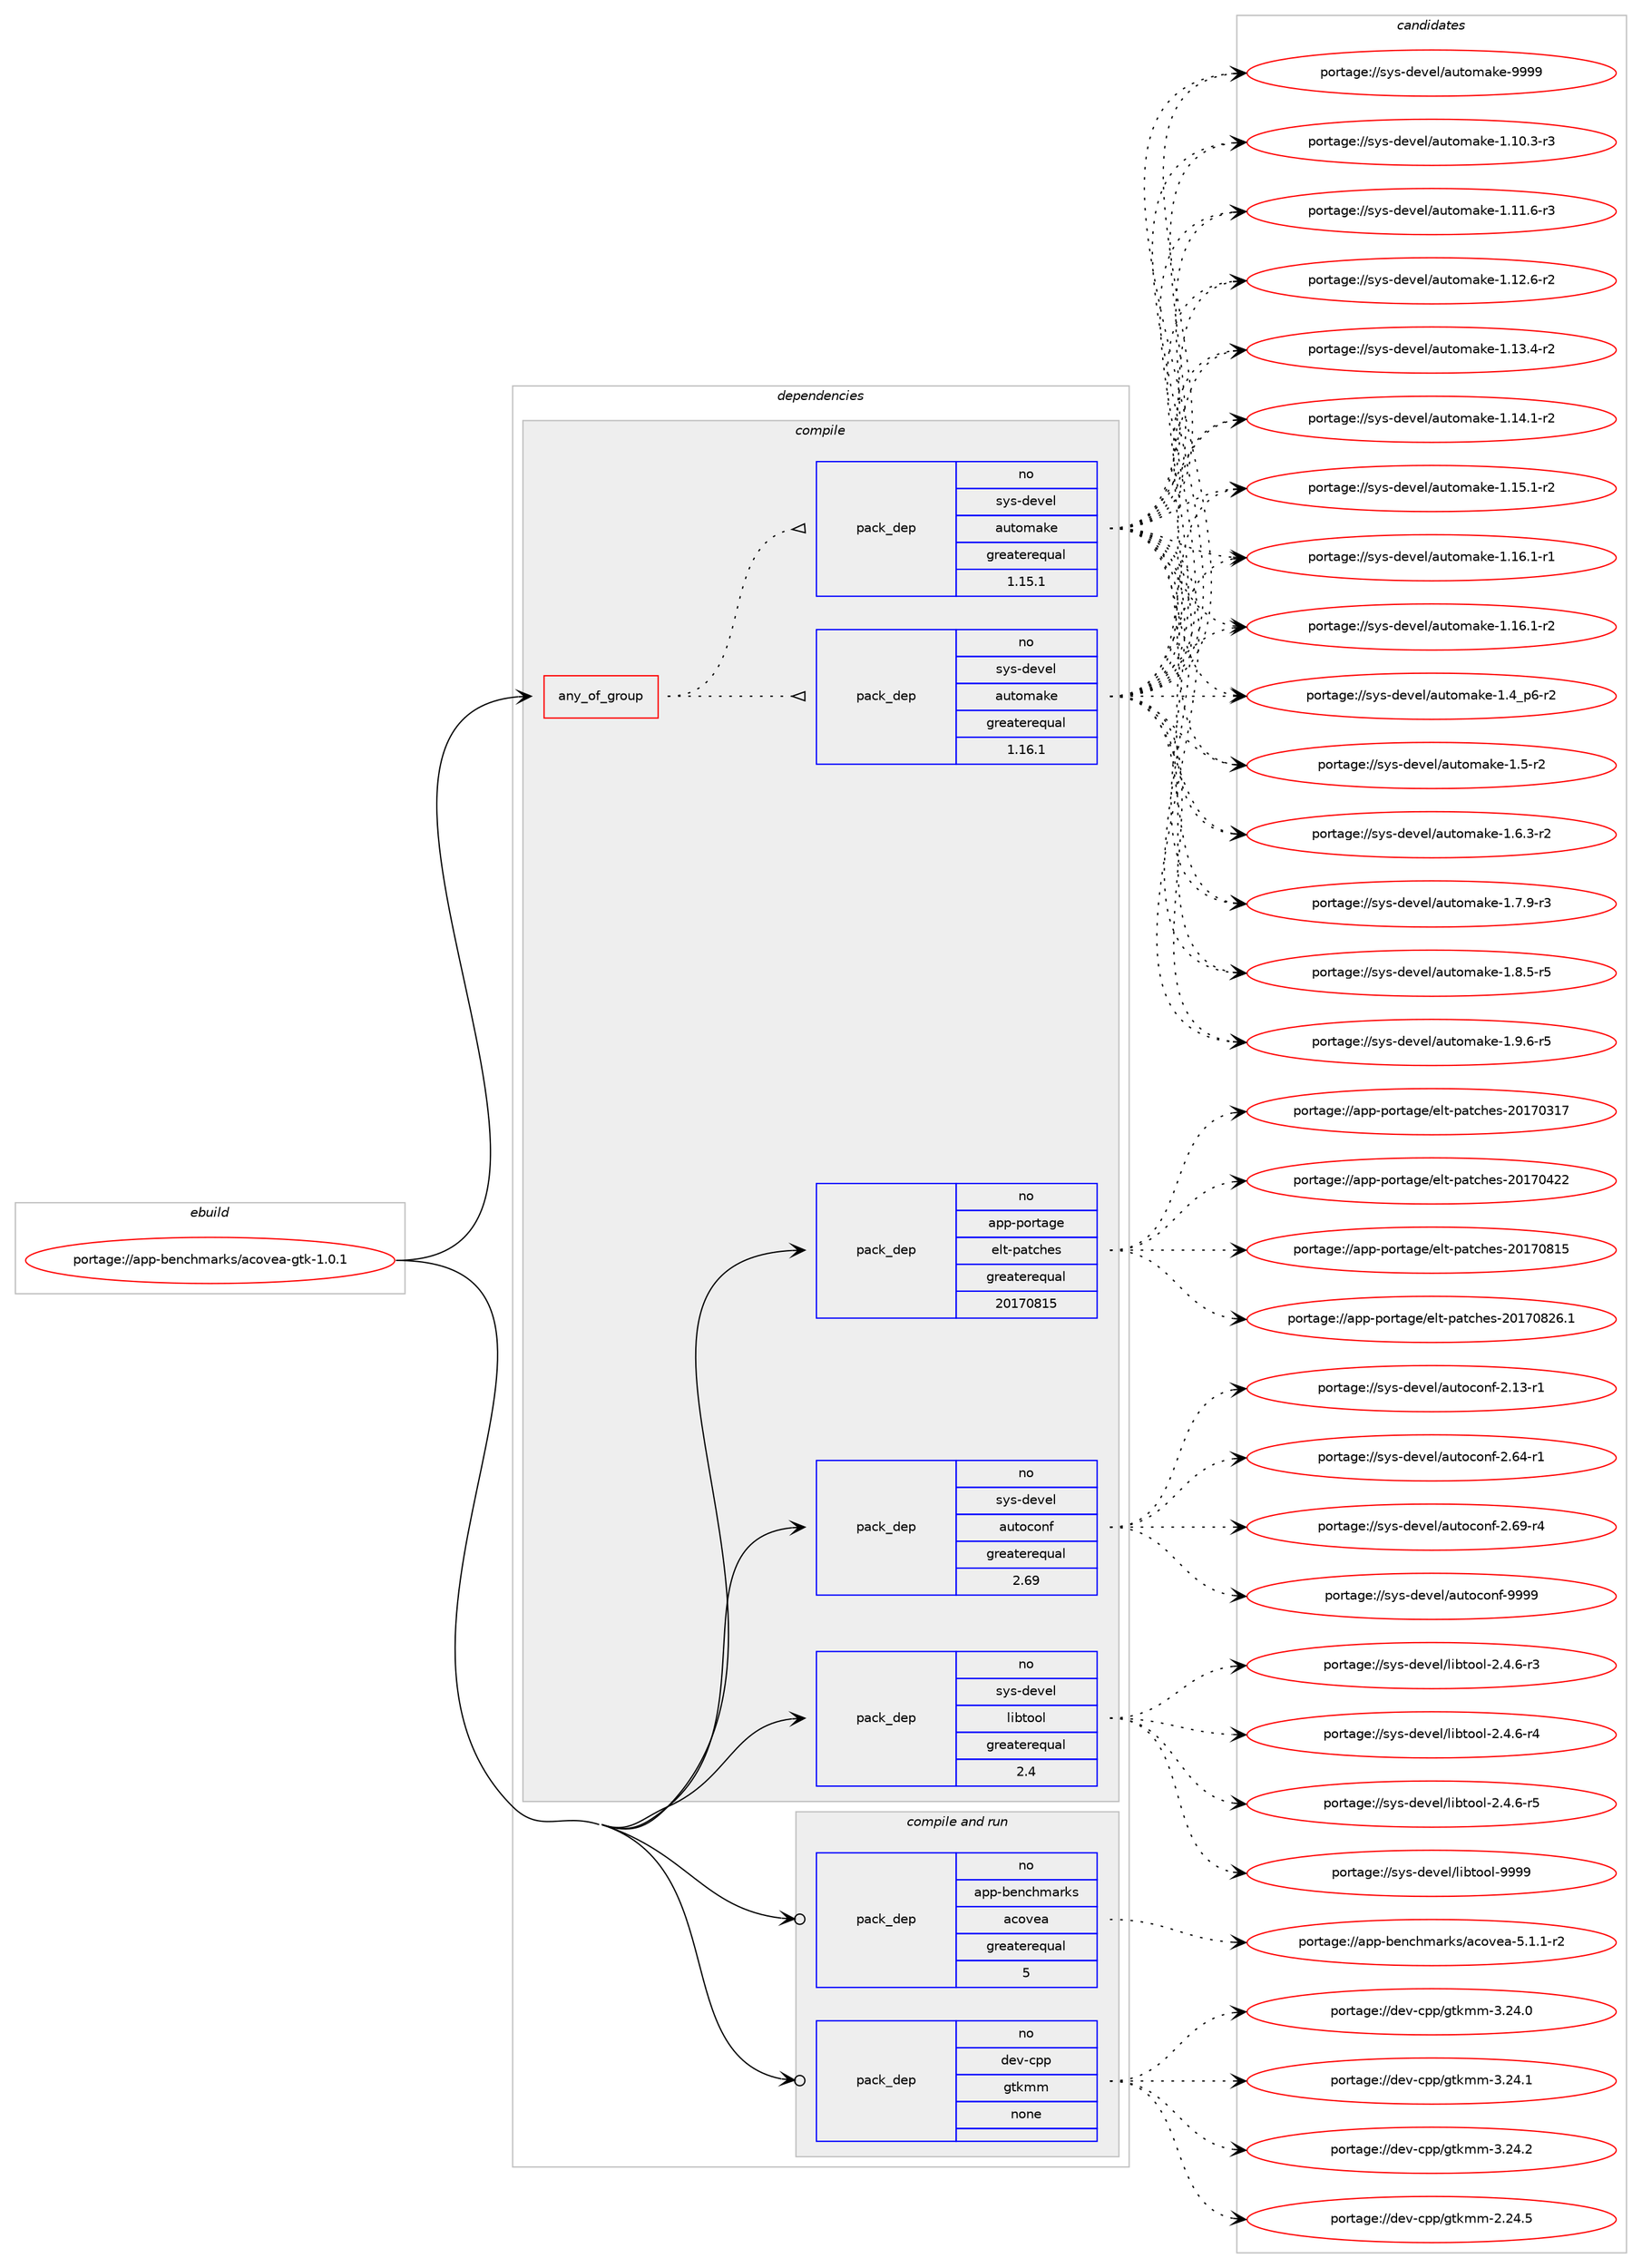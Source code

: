 digraph prolog {

# *************
# Graph options
# *************

newrank=true;
concentrate=true;
compound=true;
graph [rankdir=LR,fontname=Helvetica,fontsize=10,ranksep=1.5];#, ranksep=2.5, nodesep=0.2];
edge  [arrowhead=vee];
node  [fontname=Helvetica,fontsize=10];

# **********
# The ebuild
# **********

subgraph cluster_leftcol {
color=gray;
rank=same;
label=<<i>ebuild</i>>;
id [label="portage://app-benchmarks/acovea-gtk-1.0.1", color=red, width=4, href="../app-benchmarks/acovea-gtk-1.0.1.svg"];
}

# ****************
# The dependencies
# ****************

subgraph cluster_midcol {
color=gray;
label=<<i>dependencies</i>>;
subgraph cluster_compile {
fillcolor="#eeeeee";
style=filled;
label=<<i>compile</i>>;
subgraph any179 {
dependency11107 [label=<<TABLE BORDER="0" CELLBORDER="1" CELLSPACING="0" CELLPADDING="4"><TR><TD CELLPADDING="10">any_of_group</TD></TR></TABLE>>, shape=none, color=red];subgraph pack7947 {
dependency11108 [label=<<TABLE BORDER="0" CELLBORDER="1" CELLSPACING="0" CELLPADDING="4" WIDTH="220"><TR><TD ROWSPAN="6" CELLPADDING="30">pack_dep</TD></TR><TR><TD WIDTH="110">no</TD></TR><TR><TD>sys-devel</TD></TR><TR><TD>automake</TD></TR><TR><TD>greaterequal</TD></TR><TR><TD>1.16.1</TD></TR></TABLE>>, shape=none, color=blue];
}
dependency11107:e -> dependency11108:w [weight=20,style="dotted",arrowhead="oinv"];
subgraph pack7948 {
dependency11109 [label=<<TABLE BORDER="0" CELLBORDER="1" CELLSPACING="0" CELLPADDING="4" WIDTH="220"><TR><TD ROWSPAN="6" CELLPADDING="30">pack_dep</TD></TR><TR><TD WIDTH="110">no</TD></TR><TR><TD>sys-devel</TD></TR><TR><TD>automake</TD></TR><TR><TD>greaterequal</TD></TR><TR><TD>1.15.1</TD></TR></TABLE>>, shape=none, color=blue];
}
dependency11107:e -> dependency11109:w [weight=20,style="dotted",arrowhead="oinv"];
}
id:e -> dependency11107:w [weight=20,style="solid",arrowhead="vee"];
subgraph pack7949 {
dependency11110 [label=<<TABLE BORDER="0" CELLBORDER="1" CELLSPACING="0" CELLPADDING="4" WIDTH="220"><TR><TD ROWSPAN="6" CELLPADDING="30">pack_dep</TD></TR><TR><TD WIDTH="110">no</TD></TR><TR><TD>app-portage</TD></TR><TR><TD>elt-patches</TD></TR><TR><TD>greaterequal</TD></TR><TR><TD>20170815</TD></TR></TABLE>>, shape=none, color=blue];
}
id:e -> dependency11110:w [weight=20,style="solid",arrowhead="vee"];
subgraph pack7950 {
dependency11111 [label=<<TABLE BORDER="0" CELLBORDER="1" CELLSPACING="0" CELLPADDING="4" WIDTH="220"><TR><TD ROWSPAN="6" CELLPADDING="30">pack_dep</TD></TR><TR><TD WIDTH="110">no</TD></TR><TR><TD>sys-devel</TD></TR><TR><TD>autoconf</TD></TR><TR><TD>greaterequal</TD></TR><TR><TD>2.69</TD></TR></TABLE>>, shape=none, color=blue];
}
id:e -> dependency11111:w [weight=20,style="solid",arrowhead="vee"];
subgraph pack7951 {
dependency11112 [label=<<TABLE BORDER="0" CELLBORDER="1" CELLSPACING="0" CELLPADDING="4" WIDTH="220"><TR><TD ROWSPAN="6" CELLPADDING="30">pack_dep</TD></TR><TR><TD WIDTH="110">no</TD></TR><TR><TD>sys-devel</TD></TR><TR><TD>libtool</TD></TR><TR><TD>greaterequal</TD></TR><TR><TD>2.4</TD></TR></TABLE>>, shape=none, color=blue];
}
id:e -> dependency11112:w [weight=20,style="solid",arrowhead="vee"];
}
subgraph cluster_compileandrun {
fillcolor="#eeeeee";
style=filled;
label=<<i>compile and run</i>>;
subgraph pack7952 {
dependency11113 [label=<<TABLE BORDER="0" CELLBORDER="1" CELLSPACING="0" CELLPADDING="4" WIDTH="220"><TR><TD ROWSPAN="6" CELLPADDING="30">pack_dep</TD></TR><TR><TD WIDTH="110">no</TD></TR><TR><TD>app-benchmarks</TD></TR><TR><TD>acovea</TD></TR><TR><TD>greaterequal</TD></TR><TR><TD>5</TD></TR></TABLE>>, shape=none, color=blue];
}
id:e -> dependency11113:w [weight=20,style="solid",arrowhead="odotvee"];
subgraph pack7953 {
dependency11114 [label=<<TABLE BORDER="0" CELLBORDER="1" CELLSPACING="0" CELLPADDING="4" WIDTH="220"><TR><TD ROWSPAN="6" CELLPADDING="30">pack_dep</TD></TR><TR><TD WIDTH="110">no</TD></TR><TR><TD>dev-cpp</TD></TR><TR><TD>gtkmm</TD></TR><TR><TD>none</TD></TR><TR><TD></TD></TR></TABLE>>, shape=none, color=blue];
}
id:e -> dependency11114:w [weight=20,style="solid",arrowhead="odotvee"];
}
subgraph cluster_run {
fillcolor="#eeeeee";
style=filled;
label=<<i>run</i>>;
}
}

# **************
# The candidates
# **************

subgraph cluster_choices {
rank=same;
color=gray;
label=<<i>candidates</i>>;

subgraph choice7947 {
color=black;
nodesep=1;
choiceportage11512111545100101118101108479711711611110997107101454946494846514511451 [label="portage://sys-devel/automake-1.10.3-r3", color=red, width=4,href="../sys-devel/automake-1.10.3-r3.svg"];
choiceportage11512111545100101118101108479711711611110997107101454946494946544511451 [label="portage://sys-devel/automake-1.11.6-r3", color=red, width=4,href="../sys-devel/automake-1.11.6-r3.svg"];
choiceportage11512111545100101118101108479711711611110997107101454946495046544511450 [label="portage://sys-devel/automake-1.12.6-r2", color=red, width=4,href="../sys-devel/automake-1.12.6-r2.svg"];
choiceportage11512111545100101118101108479711711611110997107101454946495146524511450 [label="portage://sys-devel/automake-1.13.4-r2", color=red, width=4,href="../sys-devel/automake-1.13.4-r2.svg"];
choiceportage11512111545100101118101108479711711611110997107101454946495246494511450 [label="portage://sys-devel/automake-1.14.1-r2", color=red, width=4,href="../sys-devel/automake-1.14.1-r2.svg"];
choiceportage11512111545100101118101108479711711611110997107101454946495346494511450 [label="portage://sys-devel/automake-1.15.1-r2", color=red, width=4,href="../sys-devel/automake-1.15.1-r2.svg"];
choiceportage11512111545100101118101108479711711611110997107101454946495446494511449 [label="portage://sys-devel/automake-1.16.1-r1", color=red, width=4,href="../sys-devel/automake-1.16.1-r1.svg"];
choiceportage11512111545100101118101108479711711611110997107101454946495446494511450 [label="portage://sys-devel/automake-1.16.1-r2", color=red, width=4,href="../sys-devel/automake-1.16.1-r2.svg"];
choiceportage115121115451001011181011084797117116111109971071014549465295112544511450 [label="portage://sys-devel/automake-1.4_p6-r2", color=red, width=4,href="../sys-devel/automake-1.4_p6-r2.svg"];
choiceportage11512111545100101118101108479711711611110997107101454946534511450 [label="portage://sys-devel/automake-1.5-r2", color=red, width=4,href="../sys-devel/automake-1.5-r2.svg"];
choiceportage115121115451001011181011084797117116111109971071014549465446514511450 [label="portage://sys-devel/automake-1.6.3-r2", color=red, width=4,href="../sys-devel/automake-1.6.3-r2.svg"];
choiceportage115121115451001011181011084797117116111109971071014549465546574511451 [label="portage://sys-devel/automake-1.7.9-r3", color=red, width=4,href="../sys-devel/automake-1.7.9-r3.svg"];
choiceportage115121115451001011181011084797117116111109971071014549465646534511453 [label="portage://sys-devel/automake-1.8.5-r5", color=red, width=4,href="../sys-devel/automake-1.8.5-r5.svg"];
choiceportage115121115451001011181011084797117116111109971071014549465746544511453 [label="portage://sys-devel/automake-1.9.6-r5", color=red, width=4,href="../sys-devel/automake-1.9.6-r5.svg"];
choiceportage115121115451001011181011084797117116111109971071014557575757 [label="portage://sys-devel/automake-9999", color=red, width=4,href="../sys-devel/automake-9999.svg"];
dependency11108:e -> choiceportage11512111545100101118101108479711711611110997107101454946494846514511451:w [style=dotted,weight="100"];
dependency11108:e -> choiceportage11512111545100101118101108479711711611110997107101454946494946544511451:w [style=dotted,weight="100"];
dependency11108:e -> choiceportage11512111545100101118101108479711711611110997107101454946495046544511450:w [style=dotted,weight="100"];
dependency11108:e -> choiceportage11512111545100101118101108479711711611110997107101454946495146524511450:w [style=dotted,weight="100"];
dependency11108:e -> choiceportage11512111545100101118101108479711711611110997107101454946495246494511450:w [style=dotted,weight="100"];
dependency11108:e -> choiceportage11512111545100101118101108479711711611110997107101454946495346494511450:w [style=dotted,weight="100"];
dependency11108:e -> choiceportage11512111545100101118101108479711711611110997107101454946495446494511449:w [style=dotted,weight="100"];
dependency11108:e -> choiceportage11512111545100101118101108479711711611110997107101454946495446494511450:w [style=dotted,weight="100"];
dependency11108:e -> choiceportage115121115451001011181011084797117116111109971071014549465295112544511450:w [style=dotted,weight="100"];
dependency11108:e -> choiceportage11512111545100101118101108479711711611110997107101454946534511450:w [style=dotted,weight="100"];
dependency11108:e -> choiceportage115121115451001011181011084797117116111109971071014549465446514511450:w [style=dotted,weight="100"];
dependency11108:e -> choiceportage115121115451001011181011084797117116111109971071014549465546574511451:w [style=dotted,weight="100"];
dependency11108:e -> choiceportage115121115451001011181011084797117116111109971071014549465646534511453:w [style=dotted,weight="100"];
dependency11108:e -> choiceportage115121115451001011181011084797117116111109971071014549465746544511453:w [style=dotted,weight="100"];
dependency11108:e -> choiceportage115121115451001011181011084797117116111109971071014557575757:w [style=dotted,weight="100"];
}
subgraph choice7948 {
color=black;
nodesep=1;
choiceportage11512111545100101118101108479711711611110997107101454946494846514511451 [label="portage://sys-devel/automake-1.10.3-r3", color=red, width=4,href="../sys-devel/automake-1.10.3-r3.svg"];
choiceportage11512111545100101118101108479711711611110997107101454946494946544511451 [label="portage://sys-devel/automake-1.11.6-r3", color=red, width=4,href="../sys-devel/automake-1.11.6-r3.svg"];
choiceportage11512111545100101118101108479711711611110997107101454946495046544511450 [label="portage://sys-devel/automake-1.12.6-r2", color=red, width=4,href="../sys-devel/automake-1.12.6-r2.svg"];
choiceportage11512111545100101118101108479711711611110997107101454946495146524511450 [label="portage://sys-devel/automake-1.13.4-r2", color=red, width=4,href="../sys-devel/automake-1.13.4-r2.svg"];
choiceportage11512111545100101118101108479711711611110997107101454946495246494511450 [label="portage://sys-devel/automake-1.14.1-r2", color=red, width=4,href="../sys-devel/automake-1.14.1-r2.svg"];
choiceportage11512111545100101118101108479711711611110997107101454946495346494511450 [label="portage://sys-devel/automake-1.15.1-r2", color=red, width=4,href="../sys-devel/automake-1.15.1-r2.svg"];
choiceportage11512111545100101118101108479711711611110997107101454946495446494511449 [label="portage://sys-devel/automake-1.16.1-r1", color=red, width=4,href="../sys-devel/automake-1.16.1-r1.svg"];
choiceportage11512111545100101118101108479711711611110997107101454946495446494511450 [label="portage://sys-devel/automake-1.16.1-r2", color=red, width=4,href="../sys-devel/automake-1.16.1-r2.svg"];
choiceportage115121115451001011181011084797117116111109971071014549465295112544511450 [label="portage://sys-devel/automake-1.4_p6-r2", color=red, width=4,href="../sys-devel/automake-1.4_p6-r2.svg"];
choiceportage11512111545100101118101108479711711611110997107101454946534511450 [label="portage://sys-devel/automake-1.5-r2", color=red, width=4,href="../sys-devel/automake-1.5-r2.svg"];
choiceportage115121115451001011181011084797117116111109971071014549465446514511450 [label="portage://sys-devel/automake-1.6.3-r2", color=red, width=4,href="../sys-devel/automake-1.6.3-r2.svg"];
choiceportage115121115451001011181011084797117116111109971071014549465546574511451 [label="portage://sys-devel/automake-1.7.9-r3", color=red, width=4,href="../sys-devel/automake-1.7.9-r3.svg"];
choiceportage115121115451001011181011084797117116111109971071014549465646534511453 [label="portage://sys-devel/automake-1.8.5-r5", color=red, width=4,href="../sys-devel/automake-1.8.5-r5.svg"];
choiceportage115121115451001011181011084797117116111109971071014549465746544511453 [label="portage://sys-devel/automake-1.9.6-r5", color=red, width=4,href="../sys-devel/automake-1.9.6-r5.svg"];
choiceportage115121115451001011181011084797117116111109971071014557575757 [label="portage://sys-devel/automake-9999", color=red, width=4,href="../sys-devel/automake-9999.svg"];
dependency11109:e -> choiceportage11512111545100101118101108479711711611110997107101454946494846514511451:w [style=dotted,weight="100"];
dependency11109:e -> choiceportage11512111545100101118101108479711711611110997107101454946494946544511451:w [style=dotted,weight="100"];
dependency11109:e -> choiceportage11512111545100101118101108479711711611110997107101454946495046544511450:w [style=dotted,weight="100"];
dependency11109:e -> choiceportage11512111545100101118101108479711711611110997107101454946495146524511450:w [style=dotted,weight="100"];
dependency11109:e -> choiceportage11512111545100101118101108479711711611110997107101454946495246494511450:w [style=dotted,weight="100"];
dependency11109:e -> choiceportage11512111545100101118101108479711711611110997107101454946495346494511450:w [style=dotted,weight="100"];
dependency11109:e -> choiceportage11512111545100101118101108479711711611110997107101454946495446494511449:w [style=dotted,weight="100"];
dependency11109:e -> choiceportage11512111545100101118101108479711711611110997107101454946495446494511450:w [style=dotted,weight="100"];
dependency11109:e -> choiceportage115121115451001011181011084797117116111109971071014549465295112544511450:w [style=dotted,weight="100"];
dependency11109:e -> choiceportage11512111545100101118101108479711711611110997107101454946534511450:w [style=dotted,weight="100"];
dependency11109:e -> choiceportage115121115451001011181011084797117116111109971071014549465446514511450:w [style=dotted,weight="100"];
dependency11109:e -> choiceportage115121115451001011181011084797117116111109971071014549465546574511451:w [style=dotted,weight="100"];
dependency11109:e -> choiceportage115121115451001011181011084797117116111109971071014549465646534511453:w [style=dotted,weight="100"];
dependency11109:e -> choiceportage115121115451001011181011084797117116111109971071014549465746544511453:w [style=dotted,weight="100"];
dependency11109:e -> choiceportage115121115451001011181011084797117116111109971071014557575757:w [style=dotted,weight="100"];
}
subgraph choice7949 {
color=black;
nodesep=1;
choiceportage97112112451121111141169710310147101108116451129711699104101115455048495548514955 [label="portage://app-portage/elt-patches-20170317", color=red, width=4,href="../app-portage/elt-patches-20170317.svg"];
choiceportage97112112451121111141169710310147101108116451129711699104101115455048495548525050 [label="portage://app-portage/elt-patches-20170422", color=red, width=4,href="../app-portage/elt-patches-20170422.svg"];
choiceportage97112112451121111141169710310147101108116451129711699104101115455048495548564953 [label="portage://app-portage/elt-patches-20170815", color=red, width=4,href="../app-portage/elt-patches-20170815.svg"];
choiceportage971121124511211111411697103101471011081164511297116991041011154550484955485650544649 [label="portage://app-portage/elt-patches-20170826.1", color=red, width=4,href="../app-portage/elt-patches-20170826.1.svg"];
dependency11110:e -> choiceportage97112112451121111141169710310147101108116451129711699104101115455048495548514955:w [style=dotted,weight="100"];
dependency11110:e -> choiceportage97112112451121111141169710310147101108116451129711699104101115455048495548525050:w [style=dotted,weight="100"];
dependency11110:e -> choiceportage97112112451121111141169710310147101108116451129711699104101115455048495548564953:w [style=dotted,weight="100"];
dependency11110:e -> choiceportage971121124511211111411697103101471011081164511297116991041011154550484955485650544649:w [style=dotted,weight="100"];
}
subgraph choice7950 {
color=black;
nodesep=1;
choiceportage1151211154510010111810110847971171161119911111010245504649514511449 [label="portage://sys-devel/autoconf-2.13-r1", color=red, width=4,href="../sys-devel/autoconf-2.13-r1.svg"];
choiceportage1151211154510010111810110847971171161119911111010245504654524511449 [label="portage://sys-devel/autoconf-2.64-r1", color=red, width=4,href="../sys-devel/autoconf-2.64-r1.svg"];
choiceportage1151211154510010111810110847971171161119911111010245504654574511452 [label="portage://sys-devel/autoconf-2.69-r4", color=red, width=4,href="../sys-devel/autoconf-2.69-r4.svg"];
choiceportage115121115451001011181011084797117116111991111101024557575757 [label="portage://sys-devel/autoconf-9999", color=red, width=4,href="../sys-devel/autoconf-9999.svg"];
dependency11111:e -> choiceportage1151211154510010111810110847971171161119911111010245504649514511449:w [style=dotted,weight="100"];
dependency11111:e -> choiceportage1151211154510010111810110847971171161119911111010245504654524511449:w [style=dotted,weight="100"];
dependency11111:e -> choiceportage1151211154510010111810110847971171161119911111010245504654574511452:w [style=dotted,weight="100"];
dependency11111:e -> choiceportage115121115451001011181011084797117116111991111101024557575757:w [style=dotted,weight="100"];
}
subgraph choice7951 {
color=black;
nodesep=1;
choiceportage1151211154510010111810110847108105981161111111084550465246544511451 [label="portage://sys-devel/libtool-2.4.6-r3", color=red, width=4,href="../sys-devel/libtool-2.4.6-r3.svg"];
choiceportage1151211154510010111810110847108105981161111111084550465246544511452 [label="portage://sys-devel/libtool-2.4.6-r4", color=red, width=4,href="../sys-devel/libtool-2.4.6-r4.svg"];
choiceportage1151211154510010111810110847108105981161111111084550465246544511453 [label="portage://sys-devel/libtool-2.4.6-r5", color=red, width=4,href="../sys-devel/libtool-2.4.6-r5.svg"];
choiceportage1151211154510010111810110847108105981161111111084557575757 [label="portage://sys-devel/libtool-9999", color=red, width=4,href="../sys-devel/libtool-9999.svg"];
dependency11112:e -> choiceportage1151211154510010111810110847108105981161111111084550465246544511451:w [style=dotted,weight="100"];
dependency11112:e -> choiceportage1151211154510010111810110847108105981161111111084550465246544511452:w [style=dotted,weight="100"];
dependency11112:e -> choiceportage1151211154510010111810110847108105981161111111084550465246544511453:w [style=dotted,weight="100"];
dependency11112:e -> choiceportage1151211154510010111810110847108105981161111111084557575757:w [style=dotted,weight="100"];
}
subgraph choice7952 {
color=black;
nodesep=1;
choiceportage9711211245981011109910410997114107115479799111118101974553464946494511450 [label="portage://app-benchmarks/acovea-5.1.1-r2", color=red, width=4,href="../app-benchmarks/acovea-5.1.1-r2.svg"];
dependency11113:e -> choiceportage9711211245981011109910410997114107115479799111118101974553464946494511450:w [style=dotted,weight="100"];
}
subgraph choice7953 {
color=black;
nodesep=1;
choiceportage10010111845991121124710311610710910945504650524653 [label="portage://dev-cpp/gtkmm-2.24.5", color=red, width=4,href="../dev-cpp/gtkmm-2.24.5.svg"];
choiceportage10010111845991121124710311610710910945514650524648 [label="portage://dev-cpp/gtkmm-3.24.0", color=red, width=4,href="../dev-cpp/gtkmm-3.24.0.svg"];
choiceportage10010111845991121124710311610710910945514650524649 [label="portage://dev-cpp/gtkmm-3.24.1", color=red, width=4,href="../dev-cpp/gtkmm-3.24.1.svg"];
choiceportage10010111845991121124710311610710910945514650524650 [label="portage://dev-cpp/gtkmm-3.24.2", color=red, width=4,href="../dev-cpp/gtkmm-3.24.2.svg"];
dependency11114:e -> choiceportage10010111845991121124710311610710910945504650524653:w [style=dotted,weight="100"];
dependency11114:e -> choiceportage10010111845991121124710311610710910945514650524648:w [style=dotted,weight="100"];
dependency11114:e -> choiceportage10010111845991121124710311610710910945514650524649:w [style=dotted,weight="100"];
dependency11114:e -> choiceportage10010111845991121124710311610710910945514650524650:w [style=dotted,weight="100"];
}
}

}
